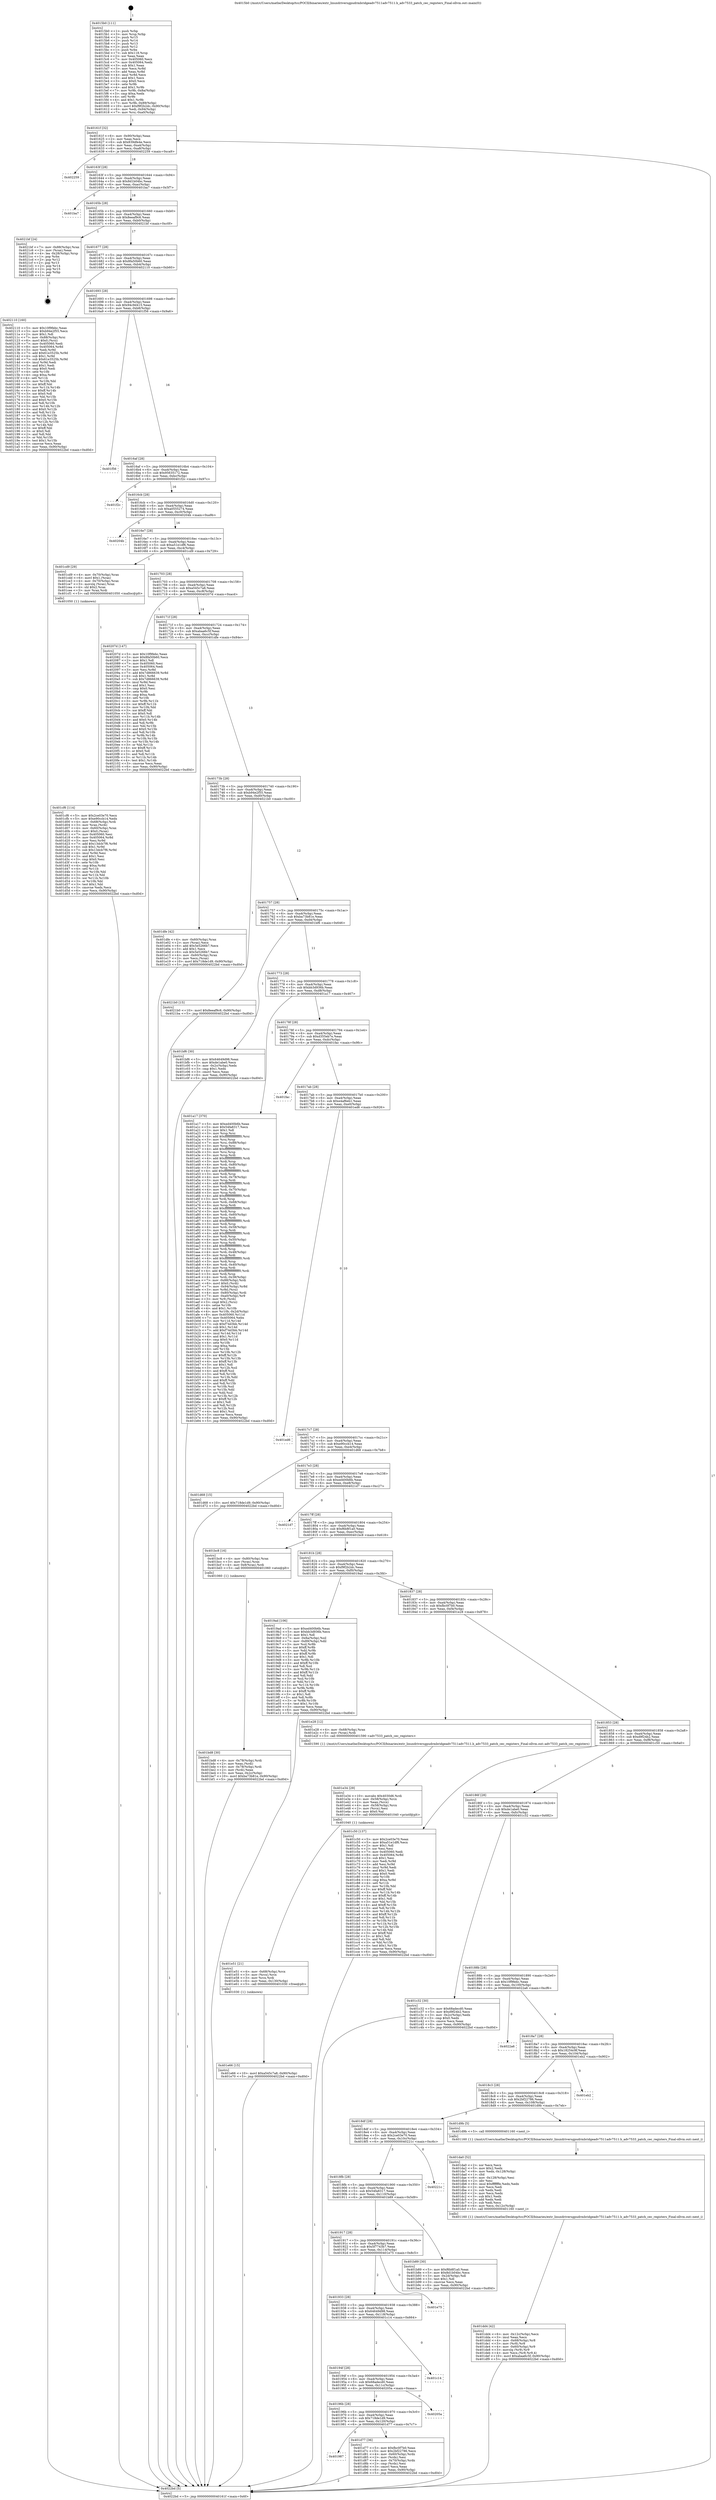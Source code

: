 digraph "0x4015b0" {
  label = "0x4015b0 (/mnt/c/Users/mathe/Desktop/tcc/POCII/binaries/extr_linuxdriversgpudrmbridgeadv7511adv7511.h_adv7533_patch_cec_registers_Final-ollvm.out::main(0))"
  labelloc = "t"
  node[shape=record]

  Entry [label="",width=0.3,height=0.3,shape=circle,fillcolor=black,style=filled]
  "0x40161f" [label="{
     0x40161f [32]\l
     | [instrs]\l
     &nbsp;&nbsp;0x40161f \<+6\>: mov -0x90(%rbp),%eax\l
     &nbsp;&nbsp;0x401625 \<+2\>: mov %eax,%ecx\l
     &nbsp;&nbsp;0x401627 \<+6\>: sub $0x839dfe4e,%ecx\l
     &nbsp;&nbsp;0x40162d \<+6\>: mov %eax,-0xa4(%rbp)\l
     &nbsp;&nbsp;0x401633 \<+6\>: mov %ecx,-0xa8(%rbp)\l
     &nbsp;&nbsp;0x401639 \<+6\>: je 0000000000402259 \<main+0xca9\>\l
  }"]
  "0x402259" [label="{
     0x402259\l
  }", style=dashed]
  "0x40163f" [label="{
     0x40163f [28]\l
     | [instrs]\l
     &nbsp;&nbsp;0x40163f \<+5\>: jmp 0000000000401644 \<main+0x94\>\l
     &nbsp;&nbsp;0x401644 \<+6\>: mov -0xa4(%rbp),%eax\l
     &nbsp;&nbsp;0x40164a \<+5\>: sub $0x8d1b04bc,%eax\l
     &nbsp;&nbsp;0x40164f \<+6\>: mov %eax,-0xac(%rbp)\l
     &nbsp;&nbsp;0x401655 \<+6\>: je 0000000000401ba7 \<main+0x5f7\>\l
  }"]
  Exit [label="",width=0.3,height=0.3,shape=circle,fillcolor=black,style=filled,peripheries=2]
  "0x401ba7" [label="{
     0x401ba7\l
  }", style=dashed]
  "0x40165b" [label="{
     0x40165b [28]\l
     | [instrs]\l
     &nbsp;&nbsp;0x40165b \<+5\>: jmp 0000000000401660 \<main+0xb0\>\l
     &nbsp;&nbsp;0x401660 \<+6\>: mov -0xa4(%rbp),%eax\l
     &nbsp;&nbsp;0x401666 \<+5\>: sub $0x8eeaf9c6,%eax\l
     &nbsp;&nbsp;0x40166b \<+6\>: mov %eax,-0xb0(%rbp)\l
     &nbsp;&nbsp;0x401671 \<+6\>: je 00000000004021bf \<main+0xc0f\>\l
  }"]
  "0x401e66" [label="{
     0x401e66 [15]\l
     | [instrs]\l
     &nbsp;&nbsp;0x401e66 \<+10\>: movl $0xa545c7a8,-0x90(%rbp)\l
     &nbsp;&nbsp;0x401e70 \<+5\>: jmp 00000000004022bd \<main+0xd0d\>\l
  }"]
  "0x4021bf" [label="{
     0x4021bf [24]\l
     | [instrs]\l
     &nbsp;&nbsp;0x4021bf \<+7\>: mov -0x88(%rbp),%rax\l
     &nbsp;&nbsp;0x4021c6 \<+2\>: mov (%rax),%eax\l
     &nbsp;&nbsp;0x4021c8 \<+4\>: lea -0x28(%rbp),%rsp\l
     &nbsp;&nbsp;0x4021cc \<+1\>: pop %rbx\l
     &nbsp;&nbsp;0x4021cd \<+2\>: pop %r12\l
     &nbsp;&nbsp;0x4021cf \<+2\>: pop %r13\l
     &nbsp;&nbsp;0x4021d1 \<+2\>: pop %r14\l
     &nbsp;&nbsp;0x4021d3 \<+2\>: pop %r15\l
     &nbsp;&nbsp;0x4021d5 \<+1\>: pop %rbp\l
     &nbsp;&nbsp;0x4021d6 \<+1\>: ret\l
  }"]
  "0x401677" [label="{
     0x401677 [28]\l
     | [instrs]\l
     &nbsp;&nbsp;0x401677 \<+5\>: jmp 000000000040167c \<main+0xcc\>\l
     &nbsp;&nbsp;0x40167c \<+6\>: mov -0xa4(%rbp),%eax\l
     &nbsp;&nbsp;0x401682 \<+5\>: sub $0x8fa50b60,%eax\l
     &nbsp;&nbsp;0x401687 \<+6\>: mov %eax,-0xb4(%rbp)\l
     &nbsp;&nbsp;0x40168d \<+6\>: je 0000000000402110 \<main+0xb60\>\l
  }"]
  "0x401e51" [label="{
     0x401e51 [21]\l
     | [instrs]\l
     &nbsp;&nbsp;0x401e51 \<+4\>: mov -0x68(%rbp),%rcx\l
     &nbsp;&nbsp;0x401e55 \<+3\>: mov (%rcx),%rcx\l
     &nbsp;&nbsp;0x401e58 \<+3\>: mov %rcx,%rdi\l
     &nbsp;&nbsp;0x401e5b \<+6\>: mov %eax,-0x130(%rbp)\l
     &nbsp;&nbsp;0x401e61 \<+5\>: call 0000000000401030 \<free@plt\>\l
     | [calls]\l
     &nbsp;&nbsp;0x401030 \{1\} (unknown)\l
  }"]
  "0x402110" [label="{
     0x402110 [160]\l
     | [instrs]\l
     &nbsp;&nbsp;0x402110 \<+5\>: mov $0x10f9febc,%eax\l
     &nbsp;&nbsp;0x402115 \<+5\>: mov $0xb94e2f55,%ecx\l
     &nbsp;&nbsp;0x40211a \<+2\>: mov $0x1,%dl\l
     &nbsp;&nbsp;0x40211c \<+7\>: mov -0x88(%rbp),%rsi\l
     &nbsp;&nbsp;0x402123 \<+6\>: movl $0x0,(%rsi)\l
     &nbsp;&nbsp;0x402129 \<+7\>: mov 0x405060,%edi\l
     &nbsp;&nbsp;0x402130 \<+8\>: mov 0x405064,%r8d\l
     &nbsp;&nbsp;0x402138 \<+3\>: mov %edi,%r9d\l
     &nbsp;&nbsp;0x40213b \<+7\>: add $0x61e3525b,%r9d\l
     &nbsp;&nbsp;0x402142 \<+4\>: sub $0x1,%r9d\l
     &nbsp;&nbsp;0x402146 \<+7\>: sub $0x61e3525b,%r9d\l
     &nbsp;&nbsp;0x40214d \<+4\>: imul %r9d,%edi\l
     &nbsp;&nbsp;0x402151 \<+3\>: and $0x1,%edi\l
     &nbsp;&nbsp;0x402154 \<+3\>: cmp $0x0,%edi\l
     &nbsp;&nbsp;0x402157 \<+4\>: sete %r10b\l
     &nbsp;&nbsp;0x40215b \<+4\>: cmp $0xa,%r8d\l
     &nbsp;&nbsp;0x40215f \<+4\>: setl %r11b\l
     &nbsp;&nbsp;0x402163 \<+3\>: mov %r10b,%bl\l
     &nbsp;&nbsp;0x402166 \<+3\>: xor $0xff,%bl\l
     &nbsp;&nbsp;0x402169 \<+3\>: mov %r11b,%r14b\l
     &nbsp;&nbsp;0x40216c \<+4\>: xor $0xff,%r14b\l
     &nbsp;&nbsp;0x402170 \<+3\>: xor $0x0,%dl\l
     &nbsp;&nbsp;0x402173 \<+3\>: mov %bl,%r15b\l
     &nbsp;&nbsp;0x402176 \<+4\>: and $0x0,%r15b\l
     &nbsp;&nbsp;0x40217a \<+3\>: and %dl,%r10b\l
     &nbsp;&nbsp;0x40217d \<+3\>: mov %r14b,%r12b\l
     &nbsp;&nbsp;0x402180 \<+4\>: and $0x0,%r12b\l
     &nbsp;&nbsp;0x402184 \<+3\>: and %dl,%r11b\l
     &nbsp;&nbsp;0x402187 \<+3\>: or %r10b,%r15b\l
     &nbsp;&nbsp;0x40218a \<+3\>: or %r11b,%r12b\l
     &nbsp;&nbsp;0x40218d \<+3\>: xor %r12b,%r15b\l
     &nbsp;&nbsp;0x402190 \<+3\>: or %r14b,%bl\l
     &nbsp;&nbsp;0x402193 \<+3\>: xor $0xff,%bl\l
     &nbsp;&nbsp;0x402196 \<+3\>: or $0x0,%dl\l
     &nbsp;&nbsp;0x402199 \<+2\>: and %dl,%bl\l
     &nbsp;&nbsp;0x40219b \<+3\>: or %bl,%r15b\l
     &nbsp;&nbsp;0x40219e \<+4\>: test $0x1,%r15b\l
     &nbsp;&nbsp;0x4021a2 \<+3\>: cmovne %ecx,%eax\l
     &nbsp;&nbsp;0x4021a5 \<+6\>: mov %eax,-0x90(%rbp)\l
     &nbsp;&nbsp;0x4021ab \<+5\>: jmp 00000000004022bd \<main+0xd0d\>\l
  }"]
  "0x401693" [label="{
     0x401693 [28]\l
     | [instrs]\l
     &nbsp;&nbsp;0x401693 \<+5\>: jmp 0000000000401698 \<main+0xe8\>\l
     &nbsp;&nbsp;0x401698 \<+6\>: mov -0xa4(%rbp),%eax\l
     &nbsp;&nbsp;0x40169e \<+5\>: sub $0x94c9d415,%eax\l
     &nbsp;&nbsp;0x4016a3 \<+6\>: mov %eax,-0xb8(%rbp)\l
     &nbsp;&nbsp;0x4016a9 \<+6\>: je 0000000000401f56 \<main+0x9a6\>\l
  }"]
  "0x401e34" [label="{
     0x401e34 [29]\l
     | [instrs]\l
     &nbsp;&nbsp;0x401e34 \<+10\>: movabs $0x4030d6,%rdi\l
     &nbsp;&nbsp;0x401e3e \<+4\>: mov -0x58(%rbp),%rcx\l
     &nbsp;&nbsp;0x401e42 \<+2\>: mov %eax,(%rcx)\l
     &nbsp;&nbsp;0x401e44 \<+4\>: mov -0x58(%rbp),%rcx\l
     &nbsp;&nbsp;0x401e48 \<+2\>: mov (%rcx),%esi\l
     &nbsp;&nbsp;0x401e4a \<+2\>: mov $0x0,%al\l
     &nbsp;&nbsp;0x401e4c \<+5\>: call 0000000000401040 \<printf@plt\>\l
     | [calls]\l
     &nbsp;&nbsp;0x401040 \{1\} (unknown)\l
  }"]
  "0x401f56" [label="{
     0x401f56\l
  }", style=dashed]
  "0x4016af" [label="{
     0x4016af [28]\l
     | [instrs]\l
     &nbsp;&nbsp;0x4016af \<+5\>: jmp 00000000004016b4 \<main+0x104\>\l
     &nbsp;&nbsp;0x4016b4 \<+6\>: mov -0xa4(%rbp),%eax\l
     &nbsp;&nbsp;0x4016ba \<+5\>: sub $0x95635172,%eax\l
     &nbsp;&nbsp;0x4016bf \<+6\>: mov %eax,-0xbc(%rbp)\l
     &nbsp;&nbsp;0x4016c5 \<+6\>: je 0000000000401f2c \<main+0x97c\>\l
  }"]
  "0x401dd4" [label="{
     0x401dd4 [42]\l
     | [instrs]\l
     &nbsp;&nbsp;0x401dd4 \<+6\>: mov -0x12c(%rbp),%ecx\l
     &nbsp;&nbsp;0x401dda \<+3\>: imul %eax,%ecx\l
     &nbsp;&nbsp;0x401ddd \<+4\>: mov -0x68(%rbp),%r8\l
     &nbsp;&nbsp;0x401de1 \<+3\>: mov (%r8),%r8\l
     &nbsp;&nbsp;0x401de4 \<+4\>: mov -0x60(%rbp),%r9\l
     &nbsp;&nbsp;0x401de8 \<+3\>: movslq (%r9),%r9\l
     &nbsp;&nbsp;0x401deb \<+4\>: mov %ecx,(%r8,%r9,4)\l
     &nbsp;&nbsp;0x401def \<+10\>: movl $0xabaa6c5f,-0x90(%rbp)\l
     &nbsp;&nbsp;0x401df9 \<+5\>: jmp 00000000004022bd \<main+0xd0d\>\l
  }"]
  "0x401f2c" [label="{
     0x401f2c\l
  }", style=dashed]
  "0x4016cb" [label="{
     0x4016cb [28]\l
     | [instrs]\l
     &nbsp;&nbsp;0x4016cb \<+5\>: jmp 00000000004016d0 \<main+0x120\>\l
     &nbsp;&nbsp;0x4016d0 \<+6\>: mov -0xa4(%rbp),%eax\l
     &nbsp;&nbsp;0x4016d6 \<+5\>: sub $0xa0555274,%eax\l
     &nbsp;&nbsp;0x4016db \<+6\>: mov %eax,-0xc0(%rbp)\l
     &nbsp;&nbsp;0x4016e1 \<+6\>: je 000000000040204b \<main+0xa9b\>\l
  }"]
  "0x401da0" [label="{
     0x401da0 [52]\l
     | [instrs]\l
     &nbsp;&nbsp;0x401da0 \<+2\>: xor %ecx,%ecx\l
     &nbsp;&nbsp;0x401da2 \<+5\>: mov $0x2,%edx\l
     &nbsp;&nbsp;0x401da7 \<+6\>: mov %edx,-0x128(%rbp)\l
     &nbsp;&nbsp;0x401dad \<+1\>: cltd\l
     &nbsp;&nbsp;0x401dae \<+6\>: mov -0x128(%rbp),%esi\l
     &nbsp;&nbsp;0x401db4 \<+2\>: idiv %esi\l
     &nbsp;&nbsp;0x401db6 \<+6\>: imul $0xfffffffe,%edx,%edx\l
     &nbsp;&nbsp;0x401dbc \<+2\>: mov %ecx,%edi\l
     &nbsp;&nbsp;0x401dbe \<+2\>: sub %edx,%edi\l
     &nbsp;&nbsp;0x401dc0 \<+2\>: mov %ecx,%edx\l
     &nbsp;&nbsp;0x401dc2 \<+3\>: sub $0x1,%edx\l
     &nbsp;&nbsp;0x401dc5 \<+2\>: add %edx,%edi\l
     &nbsp;&nbsp;0x401dc7 \<+2\>: sub %edi,%ecx\l
     &nbsp;&nbsp;0x401dc9 \<+6\>: mov %ecx,-0x12c(%rbp)\l
     &nbsp;&nbsp;0x401dcf \<+5\>: call 0000000000401160 \<next_i\>\l
     | [calls]\l
     &nbsp;&nbsp;0x401160 \{1\} (/mnt/c/Users/mathe/Desktop/tcc/POCII/binaries/extr_linuxdriversgpudrmbridgeadv7511adv7511.h_adv7533_patch_cec_registers_Final-ollvm.out::next_i)\l
  }"]
  "0x40204b" [label="{
     0x40204b\l
  }", style=dashed]
  "0x4016e7" [label="{
     0x4016e7 [28]\l
     | [instrs]\l
     &nbsp;&nbsp;0x4016e7 \<+5\>: jmp 00000000004016ec \<main+0x13c\>\l
     &nbsp;&nbsp;0x4016ec \<+6\>: mov -0xa4(%rbp),%eax\l
     &nbsp;&nbsp;0x4016f2 \<+5\>: sub $0xa51e1df6,%eax\l
     &nbsp;&nbsp;0x4016f7 \<+6\>: mov %eax,-0xc4(%rbp)\l
     &nbsp;&nbsp;0x4016fd \<+6\>: je 0000000000401cd9 \<main+0x729\>\l
  }"]
  "0x401987" [label="{
     0x401987\l
  }", style=dashed]
  "0x401cd9" [label="{
     0x401cd9 [29]\l
     | [instrs]\l
     &nbsp;&nbsp;0x401cd9 \<+4\>: mov -0x70(%rbp),%rax\l
     &nbsp;&nbsp;0x401cdd \<+6\>: movl $0x1,(%rax)\l
     &nbsp;&nbsp;0x401ce3 \<+4\>: mov -0x70(%rbp),%rax\l
     &nbsp;&nbsp;0x401ce7 \<+3\>: movslq (%rax),%rax\l
     &nbsp;&nbsp;0x401cea \<+4\>: shl $0x2,%rax\l
     &nbsp;&nbsp;0x401cee \<+3\>: mov %rax,%rdi\l
     &nbsp;&nbsp;0x401cf1 \<+5\>: call 0000000000401050 \<malloc@plt\>\l
     | [calls]\l
     &nbsp;&nbsp;0x401050 \{1\} (unknown)\l
  }"]
  "0x401703" [label="{
     0x401703 [28]\l
     | [instrs]\l
     &nbsp;&nbsp;0x401703 \<+5\>: jmp 0000000000401708 \<main+0x158\>\l
     &nbsp;&nbsp;0x401708 \<+6\>: mov -0xa4(%rbp),%eax\l
     &nbsp;&nbsp;0x40170e \<+5\>: sub $0xa545c7a8,%eax\l
     &nbsp;&nbsp;0x401713 \<+6\>: mov %eax,-0xc8(%rbp)\l
     &nbsp;&nbsp;0x401719 \<+6\>: je 000000000040207d \<main+0xacd\>\l
  }"]
  "0x401d77" [label="{
     0x401d77 [36]\l
     | [instrs]\l
     &nbsp;&nbsp;0x401d77 \<+5\>: mov $0xfbc0f7b0,%eax\l
     &nbsp;&nbsp;0x401d7c \<+5\>: mov $0x2bf22786,%ecx\l
     &nbsp;&nbsp;0x401d81 \<+4\>: mov -0x60(%rbp),%rdx\l
     &nbsp;&nbsp;0x401d85 \<+2\>: mov (%rdx),%esi\l
     &nbsp;&nbsp;0x401d87 \<+4\>: mov -0x70(%rbp),%rdx\l
     &nbsp;&nbsp;0x401d8b \<+2\>: cmp (%rdx),%esi\l
     &nbsp;&nbsp;0x401d8d \<+3\>: cmovl %ecx,%eax\l
     &nbsp;&nbsp;0x401d90 \<+6\>: mov %eax,-0x90(%rbp)\l
     &nbsp;&nbsp;0x401d96 \<+5\>: jmp 00000000004022bd \<main+0xd0d\>\l
  }"]
  "0x40207d" [label="{
     0x40207d [147]\l
     | [instrs]\l
     &nbsp;&nbsp;0x40207d \<+5\>: mov $0x10f9febc,%eax\l
     &nbsp;&nbsp;0x402082 \<+5\>: mov $0x8fa50b60,%ecx\l
     &nbsp;&nbsp;0x402087 \<+2\>: mov $0x1,%dl\l
     &nbsp;&nbsp;0x402089 \<+7\>: mov 0x405060,%esi\l
     &nbsp;&nbsp;0x402090 \<+7\>: mov 0x405064,%edi\l
     &nbsp;&nbsp;0x402097 \<+3\>: mov %esi,%r8d\l
     &nbsp;&nbsp;0x40209a \<+7\>: add $0x7d866639,%r8d\l
     &nbsp;&nbsp;0x4020a1 \<+4\>: sub $0x1,%r8d\l
     &nbsp;&nbsp;0x4020a5 \<+7\>: sub $0x7d866639,%r8d\l
     &nbsp;&nbsp;0x4020ac \<+4\>: imul %r8d,%esi\l
     &nbsp;&nbsp;0x4020b0 \<+3\>: and $0x1,%esi\l
     &nbsp;&nbsp;0x4020b3 \<+3\>: cmp $0x0,%esi\l
     &nbsp;&nbsp;0x4020b6 \<+4\>: sete %r9b\l
     &nbsp;&nbsp;0x4020ba \<+3\>: cmp $0xa,%edi\l
     &nbsp;&nbsp;0x4020bd \<+4\>: setl %r10b\l
     &nbsp;&nbsp;0x4020c1 \<+3\>: mov %r9b,%r11b\l
     &nbsp;&nbsp;0x4020c4 \<+4\>: xor $0xff,%r11b\l
     &nbsp;&nbsp;0x4020c8 \<+3\>: mov %r10b,%bl\l
     &nbsp;&nbsp;0x4020cb \<+3\>: xor $0xff,%bl\l
     &nbsp;&nbsp;0x4020ce \<+3\>: xor $0x0,%dl\l
     &nbsp;&nbsp;0x4020d1 \<+3\>: mov %r11b,%r14b\l
     &nbsp;&nbsp;0x4020d4 \<+4\>: and $0x0,%r14b\l
     &nbsp;&nbsp;0x4020d8 \<+3\>: and %dl,%r9b\l
     &nbsp;&nbsp;0x4020db \<+3\>: mov %bl,%r15b\l
     &nbsp;&nbsp;0x4020de \<+4\>: and $0x0,%r15b\l
     &nbsp;&nbsp;0x4020e2 \<+3\>: and %dl,%r10b\l
     &nbsp;&nbsp;0x4020e5 \<+3\>: or %r9b,%r14b\l
     &nbsp;&nbsp;0x4020e8 \<+3\>: or %r10b,%r15b\l
     &nbsp;&nbsp;0x4020eb \<+3\>: xor %r15b,%r14b\l
     &nbsp;&nbsp;0x4020ee \<+3\>: or %bl,%r11b\l
     &nbsp;&nbsp;0x4020f1 \<+4\>: xor $0xff,%r11b\l
     &nbsp;&nbsp;0x4020f5 \<+3\>: or $0x0,%dl\l
     &nbsp;&nbsp;0x4020f8 \<+3\>: and %dl,%r11b\l
     &nbsp;&nbsp;0x4020fb \<+3\>: or %r11b,%r14b\l
     &nbsp;&nbsp;0x4020fe \<+4\>: test $0x1,%r14b\l
     &nbsp;&nbsp;0x402102 \<+3\>: cmovne %ecx,%eax\l
     &nbsp;&nbsp;0x402105 \<+6\>: mov %eax,-0x90(%rbp)\l
     &nbsp;&nbsp;0x40210b \<+5\>: jmp 00000000004022bd \<main+0xd0d\>\l
  }"]
  "0x40171f" [label="{
     0x40171f [28]\l
     | [instrs]\l
     &nbsp;&nbsp;0x40171f \<+5\>: jmp 0000000000401724 \<main+0x174\>\l
     &nbsp;&nbsp;0x401724 \<+6\>: mov -0xa4(%rbp),%eax\l
     &nbsp;&nbsp;0x40172a \<+5\>: sub $0xabaa6c5f,%eax\l
     &nbsp;&nbsp;0x40172f \<+6\>: mov %eax,-0xcc(%rbp)\l
     &nbsp;&nbsp;0x401735 \<+6\>: je 0000000000401dfe \<main+0x84e\>\l
  }"]
  "0x40196b" [label="{
     0x40196b [28]\l
     | [instrs]\l
     &nbsp;&nbsp;0x40196b \<+5\>: jmp 0000000000401970 \<main+0x3c0\>\l
     &nbsp;&nbsp;0x401970 \<+6\>: mov -0xa4(%rbp),%eax\l
     &nbsp;&nbsp;0x401976 \<+5\>: sub $0x718de1d9,%eax\l
     &nbsp;&nbsp;0x40197b \<+6\>: mov %eax,-0x120(%rbp)\l
     &nbsp;&nbsp;0x401981 \<+6\>: je 0000000000401d77 \<main+0x7c7\>\l
  }"]
  "0x401dfe" [label="{
     0x401dfe [42]\l
     | [instrs]\l
     &nbsp;&nbsp;0x401dfe \<+4\>: mov -0x60(%rbp),%rax\l
     &nbsp;&nbsp;0x401e02 \<+2\>: mov (%rax),%ecx\l
     &nbsp;&nbsp;0x401e04 \<+6\>: add $0x5e5266b7,%ecx\l
     &nbsp;&nbsp;0x401e0a \<+3\>: add $0x1,%ecx\l
     &nbsp;&nbsp;0x401e0d \<+6\>: sub $0x5e5266b7,%ecx\l
     &nbsp;&nbsp;0x401e13 \<+4\>: mov -0x60(%rbp),%rax\l
     &nbsp;&nbsp;0x401e17 \<+2\>: mov %ecx,(%rax)\l
     &nbsp;&nbsp;0x401e19 \<+10\>: movl $0x718de1d9,-0x90(%rbp)\l
     &nbsp;&nbsp;0x401e23 \<+5\>: jmp 00000000004022bd \<main+0xd0d\>\l
  }"]
  "0x40173b" [label="{
     0x40173b [28]\l
     | [instrs]\l
     &nbsp;&nbsp;0x40173b \<+5\>: jmp 0000000000401740 \<main+0x190\>\l
     &nbsp;&nbsp;0x401740 \<+6\>: mov -0xa4(%rbp),%eax\l
     &nbsp;&nbsp;0x401746 \<+5\>: sub $0xb94e2f55,%eax\l
     &nbsp;&nbsp;0x40174b \<+6\>: mov %eax,-0xd0(%rbp)\l
     &nbsp;&nbsp;0x401751 \<+6\>: je 00000000004021b0 \<main+0xc00\>\l
  }"]
  "0x40205a" [label="{
     0x40205a\l
  }", style=dashed]
  "0x4021b0" [label="{
     0x4021b0 [15]\l
     | [instrs]\l
     &nbsp;&nbsp;0x4021b0 \<+10\>: movl $0x8eeaf9c6,-0x90(%rbp)\l
     &nbsp;&nbsp;0x4021ba \<+5\>: jmp 00000000004022bd \<main+0xd0d\>\l
  }"]
  "0x401757" [label="{
     0x401757 [28]\l
     | [instrs]\l
     &nbsp;&nbsp;0x401757 \<+5\>: jmp 000000000040175c \<main+0x1ac\>\l
     &nbsp;&nbsp;0x40175c \<+6\>: mov -0xa4(%rbp),%eax\l
     &nbsp;&nbsp;0x401762 \<+5\>: sub $0xba73b81e,%eax\l
     &nbsp;&nbsp;0x401767 \<+6\>: mov %eax,-0xd4(%rbp)\l
     &nbsp;&nbsp;0x40176d \<+6\>: je 0000000000401bf6 \<main+0x646\>\l
  }"]
  "0x40194f" [label="{
     0x40194f [28]\l
     | [instrs]\l
     &nbsp;&nbsp;0x40194f \<+5\>: jmp 0000000000401954 \<main+0x3a4\>\l
     &nbsp;&nbsp;0x401954 \<+6\>: mov -0xa4(%rbp),%eax\l
     &nbsp;&nbsp;0x40195a \<+5\>: sub $0x68adecd0,%eax\l
     &nbsp;&nbsp;0x40195f \<+6\>: mov %eax,-0x11c(%rbp)\l
     &nbsp;&nbsp;0x401965 \<+6\>: je 000000000040205a \<main+0xaaa\>\l
  }"]
  "0x401bf6" [label="{
     0x401bf6 [30]\l
     | [instrs]\l
     &nbsp;&nbsp;0x401bf6 \<+5\>: mov $0x64649d98,%eax\l
     &nbsp;&nbsp;0x401bfb \<+5\>: mov $0xde1abe0,%ecx\l
     &nbsp;&nbsp;0x401c00 \<+3\>: mov -0x2c(%rbp),%edx\l
     &nbsp;&nbsp;0x401c03 \<+3\>: cmp $0x1,%edx\l
     &nbsp;&nbsp;0x401c06 \<+3\>: cmovl %ecx,%eax\l
     &nbsp;&nbsp;0x401c09 \<+6\>: mov %eax,-0x90(%rbp)\l
     &nbsp;&nbsp;0x401c0f \<+5\>: jmp 00000000004022bd \<main+0xd0d\>\l
  }"]
  "0x401773" [label="{
     0x401773 [28]\l
     | [instrs]\l
     &nbsp;&nbsp;0x401773 \<+5\>: jmp 0000000000401778 \<main+0x1c8\>\l
     &nbsp;&nbsp;0x401778 \<+6\>: mov -0xa4(%rbp),%eax\l
     &nbsp;&nbsp;0x40177e \<+5\>: sub $0xbb3d936b,%eax\l
     &nbsp;&nbsp;0x401783 \<+6\>: mov %eax,-0xd8(%rbp)\l
     &nbsp;&nbsp;0x401789 \<+6\>: je 0000000000401a17 \<main+0x467\>\l
  }"]
  "0x401c14" [label="{
     0x401c14\l
  }", style=dashed]
  "0x401a17" [label="{
     0x401a17 [370]\l
     | [instrs]\l
     &nbsp;&nbsp;0x401a17 \<+5\>: mov $0xed400b6b,%eax\l
     &nbsp;&nbsp;0x401a1c \<+5\>: mov $0x54fa8317,%ecx\l
     &nbsp;&nbsp;0x401a21 \<+2\>: mov $0x1,%dl\l
     &nbsp;&nbsp;0x401a23 \<+3\>: mov %rsp,%rsi\l
     &nbsp;&nbsp;0x401a26 \<+4\>: add $0xfffffffffffffff0,%rsi\l
     &nbsp;&nbsp;0x401a2a \<+3\>: mov %rsi,%rsp\l
     &nbsp;&nbsp;0x401a2d \<+7\>: mov %rsi,-0x88(%rbp)\l
     &nbsp;&nbsp;0x401a34 \<+3\>: mov %rsp,%rsi\l
     &nbsp;&nbsp;0x401a37 \<+4\>: add $0xfffffffffffffff0,%rsi\l
     &nbsp;&nbsp;0x401a3b \<+3\>: mov %rsi,%rsp\l
     &nbsp;&nbsp;0x401a3e \<+3\>: mov %rsp,%rdi\l
     &nbsp;&nbsp;0x401a41 \<+4\>: add $0xfffffffffffffff0,%rdi\l
     &nbsp;&nbsp;0x401a45 \<+3\>: mov %rdi,%rsp\l
     &nbsp;&nbsp;0x401a48 \<+4\>: mov %rdi,-0x80(%rbp)\l
     &nbsp;&nbsp;0x401a4c \<+3\>: mov %rsp,%rdi\l
     &nbsp;&nbsp;0x401a4f \<+4\>: add $0xfffffffffffffff0,%rdi\l
     &nbsp;&nbsp;0x401a53 \<+3\>: mov %rdi,%rsp\l
     &nbsp;&nbsp;0x401a56 \<+4\>: mov %rdi,-0x78(%rbp)\l
     &nbsp;&nbsp;0x401a5a \<+3\>: mov %rsp,%rdi\l
     &nbsp;&nbsp;0x401a5d \<+4\>: add $0xfffffffffffffff0,%rdi\l
     &nbsp;&nbsp;0x401a61 \<+3\>: mov %rdi,%rsp\l
     &nbsp;&nbsp;0x401a64 \<+4\>: mov %rdi,-0x70(%rbp)\l
     &nbsp;&nbsp;0x401a68 \<+3\>: mov %rsp,%rdi\l
     &nbsp;&nbsp;0x401a6b \<+4\>: add $0xfffffffffffffff0,%rdi\l
     &nbsp;&nbsp;0x401a6f \<+3\>: mov %rdi,%rsp\l
     &nbsp;&nbsp;0x401a72 \<+4\>: mov %rdi,-0x68(%rbp)\l
     &nbsp;&nbsp;0x401a76 \<+3\>: mov %rsp,%rdi\l
     &nbsp;&nbsp;0x401a79 \<+4\>: add $0xfffffffffffffff0,%rdi\l
     &nbsp;&nbsp;0x401a7d \<+3\>: mov %rdi,%rsp\l
     &nbsp;&nbsp;0x401a80 \<+4\>: mov %rdi,-0x60(%rbp)\l
     &nbsp;&nbsp;0x401a84 \<+3\>: mov %rsp,%rdi\l
     &nbsp;&nbsp;0x401a87 \<+4\>: add $0xfffffffffffffff0,%rdi\l
     &nbsp;&nbsp;0x401a8b \<+3\>: mov %rdi,%rsp\l
     &nbsp;&nbsp;0x401a8e \<+4\>: mov %rdi,-0x58(%rbp)\l
     &nbsp;&nbsp;0x401a92 \<+3\>: mov %rsp,%rdi\l
     &nbsp;&nbsp;0x401a95 \<+4\>: add $0xfffffffffffffff0,%rdi\l
     &nbsp;&nbsp;0x401a99 \<+3\>: mov %rdi,%rsp\l
     &nbsp;&nbsp;0x401a9c \<+4\>: mov %rdi,-0x50(%rbp)\l
     &nbsp;&nbsp;0x401aa0 \<+3\>: mov %rsp,%rdi\l
     &nbsp;&nbsp;0x401aa3 \<+4\>: add $0xfffffffffffffff0,%rdi\l
     &nbsp;&nbsp;0x401aa7 \<+3\>: mov %rdi,%rsp\l
     &nbsp;&nbsp;0x401aaa \<+4\>: mov %rdi,-0x48(%rbp)\l
     &nbsp;&nbsp;0x401aae \<+3\>: mov %rsp,%rdi\l
     &nbsp;&nbsp;0x401ab1 \<+4\>: add $0xfffffffffffffff0,%rdi\l
     &nbsp;&nbsp;0x401ab5 \<+3\>: mov %rdi,%rsp\l
     &nbsp;&nbsp;0x401ab8 \<+4\>: mov %rdi,-0x40(%rbp)\l
     &nbsp;&nbsp;0x401abc \<+3\>: mov %rsp,%rdi\l
     &nbsp;&nbsp;0x401abf \<+4\>: add $0xfffffffffffffff0,%rdi\l
     &nbsp;&nbsp;0x401ac3 \<+3\>: mov %rdi,%rsp\l
     &nbsp;&nbsp;0x401ac6 \<+4\>: mov %rdi,-0x38(%rbp)\l
     &nbsp;&nbsp;0x401aca \<+7\>: mov -0x88(%rbp),%rdi\l
     &nbsp;&nbsp;0x401ad1 \<+6\>: movl $0x0,(%rdi)\l
     &nbsp;&nbsp;0x401ad7 \<+7\>: mov -0x94(%rbp),%r8d\l
     &nbsp;&nbsp;0x401ade \<+3\>: mov %r8d,(%rsi)\l
     &nbsp;&nbsp;0x401ae1 \<+4\>: mov -0x80(%rbp),%rdi\l
     &nbsp;&nbsp;0x401ae5 \<+7\>: mov -0xa0(%rbp),%r9\l
     &nbsp;&nbsp;0x401aec \<+3\>: mov %r9,(%rdi)\l
     &nbsp;&nbsp;0x401aef \<+3\>: cmpl $0x2,(%rsi)\l
     &nbsp;&nbsp;0x401af2 \<+4\>: setne %r10b\l
     &nbsp;&nbsp;0x401af6 \<+4\>: and $0x1,%r10b\l
     &nbsp;&nbsp;0x401afa \<+4\>: mov %r10b,-0x2d(%rbp)\l
     &nbsp;&nbsp;0x401afe \<+8\>: mov 0x405060,%r11d\l
     &nbsp;&nbsp;0x401b06 \<+7\>: mov 0x405064,%ebx\l
     &nbsp;&nbsp;0x401b0d \<+3\>: mov %r11d,%r14d\l
     &nbsp;&nbsp;0x401b10 \<+7\>: sub $0xf74d3bb,%r14d\l
     &nbsp;&nbsp;0x401b17 \<+4\>: sub $0x1,%r14d\l
     &nbsp;&nbsp;0x401b1b \<+7\>: add $0xf74d3bb,%r14d\l
     &nbsp;&nbsp;0x401b22 \<+4\>: imul %r14d,%r11d\l
     &nbsp;&nbsp;0x401b26 \<+4\>: and $0x1,%r11d\l
     &nbsp;&nbsp;0x401b2a \<+4\>: cmp $0x0,%r11d\l
     &nbsp;&nbsp;0x401b2e \<+4\>: sete %r10b\l
     &nbsp;&nbsp;0x401b32 \<+3\>: cmp $0xa,%ebx\l
     &nbsp;&nbsp;0x401b35 \<+4\>: setl %r15b\l
     &nbsp;&nbsp;0x401b39 \<+3\>: mov %r10b,%r12b\l
     &nbsp;&nbsp;0x401b3c \<+4\>: xor $0xff,%r12b\l
     &nbsp;&nbsp;0x401b40 \<+3\>: mov %r15b,%r13b\l
     &nbsp;&nbsp;0x401b43 \<+4\>: xor $0xff,%r13b\l
     &nbsp;&nbsp;0x401b47 \<+3\>: xor $0x1,%dl\l
     &nbsp;&nbsp;0x401b4a \<+3\>: mov %r12b,%sil\l
     &nbsp;&nbsp;0x401b4d \<+4\>: and $0xff,%sil\l
     &nbsp;&nbsp;0x401b51 \<+3\>: and %dl,%r10b\l
     &nbsp;&nbsp;0x401b54 \<+3\>: mov %r13b,%dil\l
     &nbsp;&nbsp;0x401b57 \<+4\>: and $0xff,%dil\l
     &nbsp;&nbsp;0x401b5b \<+3\>: and %dl,%r15b\l
     &nbsp;&nbsp;0x401b5e \<+3\>: or %r10b,%sil\l
     &nbsp;&nbsp;0x401b61 \<+3\>: or %r15b,%dil\l
     &nbsp;&nbsp;0x401b64 \<+3\>: xor %dil,%sil\l
     &nbsp;&nbsp;0x401b67 \<+3\>: or %r13b,%r12b\l
     &nbsp;&nbsp;0x401b6a \<+4\>: xor $0xff,%r12b\l
     &nbsp;&nbsp;0x401b6e \<+3\>: or $0x1,%dl\l
     &nbsp;&nbsp;0x401b71 \<+3\>: and %dl,%r12b\l
     &nbsp;&nbsp;0x401b74 \<+3\>: or %r12b,%sil\l
     &nbsp;&nbsp;0x401b77 \<+4\>: test $0x1,%sil\l
     &nbsp;&nbsp;0x401b7b \<+3\>: cmovne %ecx,%eax\l
     &nbsp;&nbsp;0x401b7e \<+6\>: mov %eax,-0x90(%rbp)\l
     &nbsp;&nbsp;0x401b84 \<+5\>: jmp 00000000004022bd \<main+0xd0d\>\l
  }"]
  "0x40178f" [label="{
     0x40178f [28]\l
     | [instrs]\l
     &nbsp;&nbsp;0x40178f \<+5\>: jmp 0000000000401794 \<main+0x1e4\>\l
     &nbsp;&nbsp;0x401794 \<+6\>: mov -0xa4(%rbp),%eax\l
     &nbsp;&nbsp;0x40179a \<+5\>: sub $0xd355eb7e,%eax\l
     &nbsp;&nbsp;0x40179f \<+6\>: mov %eax,-0xdc(%rbp)\l
     &nbsp;&nbsp;0x4017a5 \<+6\>: je 0000000000401fac \<main+0x9fc\>\l
  }"]
  "0x401933" [label="{
     0x401933 [28]\l
     | [instrs]\l
     &nbsp;&nbsp;0x401933 \<+5\>: jmp 0000000000401938 \<main+0x388\>\l
     &nbsp;&nbsp;0x401938 \<+6\>: mov -0xa4(%rbp),%eax\l
     &nbsp;&nbsp;0x40193e \<+5\>: sub $0x64649d98,%eax\l
     &nbsp;&nbsp;0x401943 \<+6\>: mov %eax,-0x118(%rbp)\l
     &nbsp;&nbsp;0x401949 \<+6\>: je 0000000000401c14 \<main+0x664\>\l
  }"]
  "0x401fac" [label="{
     0x401fac\l
  }", style=dashed]
  "0x4017ab" [label="{
     0x4017ab [28]\l
     | [instrs]\l
     &nbsp;&nbsp;0x4017ab \<+5\>: jmp 00000000004017b0 \<main+0x200\>\l
     &nbsp;&nbsp;0x4017b0 \<+6\>: mov -0xa4(%rbp),%eax\l
     &nbsp;&nbsp;0x4017b6 \<+5\>: sub $0xe4af6eb1,%eax\l
     &nbsp;&nbsp;0x4017bb \<+6\>: mov %eax,-0xe0(%rbp)\l
     &nbsp;&nbsp;0x4017c1 \<+6\>: je 0000000000401ed6 \<main+0x926\>\l
  }"]
  "0x401e75" [label="{
     0x401e75\l
  }", style=dashed]
  "0x401ed6" [label="{
     0x401ed6\l
  }", style=dashed]
  "0x4017c7" [label="{
     0x4017c7 [28]\l
     | [instrs]\l
     &nbsp;&nbsp;0x4017c7 \<+5\>: jmp 00000000004017cc \<main+0x21c\>\l
     &nbsp;&nbsp;0x4017cc \<+6\>: mov -0xa4(%rbp),%eax\l
     &nbsp;&nbsp;0x4017d2 \<+5\>: sub $0xe90ccb14,%eax\l
     &nbsp;&nbsp;0x4017d7 \<+6\>: mov %eax,-0xe4(%rbp)\l
     &nbsp;&nbsp;0x4017dd \<+6\>: je 0000000000401d68 \<main+0x7b8\>\l
  }"]
  "0x401cf6" [label="{
     0x401cf6 [114]\l
     | [instrs]\l
     &nbsp;&nbsp;0x401cf6 \<+5\>: mov $0x2ce03e70,%ecx\l
     &nbsp;&nbsp;0x401cfb \<+5\>: mov $0xe90ccb14,%edx\l
     &nbsp;&nbsp;0x401d00 \<+4\>: mov -0x68(%rbp),%rdi\l
     &nbsp;&nbsp;0x401d04 \<+3\>: mov %rax,(%rdi)\l
     &nbsp;&nbsp;0x401d07 \<+4\>: mov -0x60(%rbp),%rax\l
     &nbsp;&nbsp;0x401d0b \<+6\>: movl $0x0,(%rax)\l
     &nbsp;&nbsp;0x401d11 \<+7\>: mov 0x405060,%esi\l
     &nbsp;&nbsp;0x401d18 \<+8\>: mov 0x405064,%r8d\l
     &nbsp;&nbsp;0x401d20 \<+3\>: mov %esi,%r9d\l
     &nbsp;&nbsp;0x401d23 \<+7\>: add $0x13dcb7f6,%r9d\l
     &nbsp;&nbsp;0x401d2a \<+4\>: sub $0x1,%r9d\l
     &nbsp;&nbsp;0x401d2e \<+7\>: sub $0x13dcb7f6,%r9d\l
     &nbsp;&nbsp;0x401d35 \<+4\>: imul %r9d,%esi\l
     &nbsp;&nbsp;0x401d39 \<+3\>: and $0x1,%esi\l
     &nbsp;&nbsp;0x401d3c \<+3\>: cmp $0x0,%esi\l
     &nbsp;&nbsp;0x401d3f \<+4\>: sete %r10b\l
     &nbsp;&nbsp;0x401d43 \<+4\>: cmp $0xa,%r8d\l
     &nbsp;&nbsp;0x401d47 \<+4\>: setl %r11b\l
     &nbsp;&nbsp;0x401d4b \<+3\>: mov %r10b,%bl\l
     &nbsp;&nbsp;0x401d4e \<+3\>: and %r11b,%bl\l
     &nbsp;&nbsp;0x401d51 \<+3\>: xor %r11b,%r10b\l
     &nbsp;&nbsp;0x401d54 \<+3\>: or %r10b,%bl\l
     &nbsp;&nbsp;0x401d57 \<+3\>: test $0x1,%bl\l
     &nbsp;&nbsp;0x401d5a \<+3\>: cmovne %edx,%ecx\l
     &nbsp;&nbsp;0x401d5d \<+6\>: mov %ecx,-0x90(%rbp)\l
     &nbsp;&nbsp;0x401d63 \<+5\>: jmp 00000000004022bd \<main+0xd0d\>\l
  }"]
  "0x401d68" [label="{
     0x401d68 [15]\l
     | [instrs]\l
     &nbsp;&nbsp;0x401d68 \<+10\>: movl $0x718de1d9,-0x90(%rbp)\l
     &nbsp;&nbsp;0x401d72 \<+5\>: jmp 00000000004022bd \<main+0xd0d\>\l
  }"]
  "0x4017e3" [label="{
     0x4017e3 [28]\l
     | [instrs]\l
     &nbsp;&nbsp;0x4017e3 \<+5\>: jmp 00000000004017e8 \<main+0x238\>\l
     &nbsp;&nbsp;0x4017e8 \<+6\>: mov -0xa4(%rbp),%eax\l
     &nbsp;&nbsp;0x4017ee \<+5\>: sub $0xed400b6b,%eax\l
     &nbsp;&nbsp;0x4017f3 \<+6\>: mov %eax,-0xe8(%rbp)\l
     &nbsp;&nbsp;0x4017f9 \<+6\>: je 00000000004021d7 \<main+0xc27\>\l
  }"]
  "0x401bd8" [label="{
     0x401bd8 [30]\l
     | [instrs]\l
     &nbsp;&nbsp;0x401bd8 \<+4\>: mov -0x78(%rbp),%rdi\l
     &nbsp;&nbsp;0x401bdc \<+2\>: mov %eax,(%rdi)\l
     &nbsp;&nbsp;0x401bde \<+4\>: mov -0x78(%rbp),%rdi\l
     &nbsp;&nbsp;0x401be2 \<+2\>: mov (%rdi),%eax\l
     &nbsp;&nbsp;0x401be4 \<+3\>: mov %eax,-0x2c(%rbp)\l
     &nbsp;&nbsp;0x401be7 \<+10\>: movl $0xba73b81e,-0x90(%rbp)\l
     &nbsp;&nbsp;0x401bf1 \<+5\>: jmp 00000000004022bd \<main+0xd0d\>\l
  }"]
  "0x4021d7" [label="{
     0x4021d7\l
  }", style=dashed]
  "0x4017ff" [label="{
     0x4017ff [28]\l
     | [instrs]\l
     &nbsp;&nbsp;0x4017ff \<+5\>: jmp 0000000000401804 \<main+0x254\>\l
     &nbsp;&nbsp;0x401804 \<+6\>: mov -0xa4(%rbp),%eax\l
     &nbsp;&nbsp;0x40180a \<+5\>: sub $0xf6b8f1a0,%eax\l
     &nbsp;&nbsp;0x40180f \<+6\>: mov %eax,-0xec(%rbp)\l
     &nbsp;&nbsp;0x401815 \<+6\>: je 0000000000401bc8 \<main+0x618\>\l
  }"]
  "0x401917" [label="{
     0x401917 [28]\l
     | [instrs]\l
     &nbsp;&nbsp;0x401917 \<+5\>: jmp 000000000040191c \<main+0x36c\>\l
     &nbsp;&nbsp;0x40191c \<+6\>: mov -0xa4(%rbp),%eax\l
     &nbsp;&nbsp;0x401922 \<+5\>: sub $0x5f7743b7,%eax\l
     &nbsp;&nbsp;0x401927 \<+6\>: mov %eax,-0x114(%rbp)\l
     &nbsp;&nbsp;0x40192d \<+6\>: je 0000000000401e75 \<main+0x8c5\>\l
  }"]
  "0x401bc8" [label="{
     0x401bc8 [16]\l
     | [instrs]\l
     &nbsp;&nbsp;0x401bc8 \<+4\>: mov -0x80(%rbp),%rax\l
     &nbsp;&nbsp;0x401bcc \<+3\>: mov (%rax),%rax\l
     &nbsp;&nbsp;0x401bcf \<+4\>: mov 0x8(%rax),%rdi\l
     &nbsp;&nbsp;0x401bd3 \<+5\>: call 0000000000401060 \<atoi@plt\>\l
     | [calls]\l
     &nbsp;&nbsp;0x401060 \{1\} (unknown)\l
  }"]
  "0x40181b" [label="{
     0x40181b [28]\l
     | [instrs]\l
     &nbsp;&nbsp;0x40181b \<+5\>: jmp 0000000000401820 \<main+0x270\>\l
     &nbsp;&nbsp;0x401820 \<+6\>: mov -0xa4(%rbp),%eax\l
     &nbsp;&nbsp;0x401826 \<+5\>: sub $0xf9f2b2dc,%eax\l
     &nbsp;&nbsp;0x40182b \<+6\>: mov %eax,-0xf0(%rbp)\l
     &nbsp;&nbsp;0x401831 \<+6\>: je 00000000004019ad \<main+0x3fd\>\l
  }"]
  "0x401b89" [label="{
     0x401b89 [30]\l
     | [instrs]\l
     &nbsp;&nbsp;0x401b89 \<+5\>: mov $0xf6b8f1a0,%eax\l
     &nbsp;&nbsp;0x401b8e \<+5\>: mov $0x8d1b04bc,%ecx\l
     &nbsp;&nbsp;0x401b93 \<+3\>: mov -0x2d(%rbp),%dl\l
     &nbsp;&nbsp;0x401b96 \<+3\>: test $0x1,%dl\l
     &nbsp;&nbsp;0x401b99 \<+3\>: cmovne %ecx,%eax\l
     &nbsp;&nbsp;0x401b9c \<+6\>: mov %eax,-0x90(%rbp)\l
     &nbsp;&nbsp;0x401ba2 \<+5\>: jmp 00000000004022bd \<main+0xd0d\>\l
  }"]
  "0x4019ad" [label="{
     0x4019ad [106]\l
     | [instrs]\l
     &nbsp;&nbsp;0x4019ad \<+5\>: mov $0xed400b6b,%eax\l
     &nbsp;&nbsp;0x4019b2 \<+5\>: mov $0xbb3d936b,%ecx\l
     &nbsp;&nbsp;0x4019b7 \<+2\>: mov $0x1,%dl\l
     &nbsp;&nbsp;0x4019b9 \<+7\>: mov -0x8a(%rbp),%sil\l
     &nbsp;&nbsp;0x4019c0 \<+7\>: mov -0x89(%rbp),%dil\l
     &nbsp;&nbsp;0x4019c7 \<+3\>: mov %sil,%r8b\l
     &nbsp;&nbsp;0x4019ca \<+4\>: xor $0xff,%r8b\l
     &nbsp;&nbsp;0x4019ce \<+3\>: mov %dil,%r9b\l
     &nbsp;&nbsp;0x4019d1 \<+4\>: xor $0xff,%r9b\l
     &nbsp;&nbsp;0x4019d5 \<+3\>: xor $0x1,%dl\l
     &nbsp;&nbsp;0x4019d8 \<+3\>: mov %r8b,%r10b\l
     &nbsp;&nbsp;0x4019db \<+4\>: and $0xff,%r10b\l
     &nbsp;&nbsp;0x4019df \<+3\>: and %dl,%sil\l
     &nbsp;&nbsp;0x4019e2 \<+3\>: mov %r9b,%r11b\l
     &nbsp;&nbsp;0x4019e5 \<+4\>: and $0xff,%r11b\l
     &nbsp;&nbsp;0x4019e9 \<+3\>: and %dl,%dil\l
     &nbsp;&nbsp;0x4019ec \<+3\>: or %sil,%r10b\l
     &nbsp;&nbsp;0x4019ef \<+3\>: or %dil,%r11b\l
     &nbsp;&nbsp;0x4019f2 \<+3\>: xor %r11b,%r10b\l
     &nbsp;&nbsp;0x4019f5 \<+3\>: or %r9b,%r8b\l
     &nbsp;&nbsp;0x4019f8 \<+4\>: xor $0xff,%r8b\l
     &nbsp;&nbsp;0x4019fc \<+3\>: or $0x1,%dl\l
     &nbsp;&nbsp;0x4019ff \<+3\>: and %dl,%r8b\l
     &nbsp;&nbsp;0x401a02 \<+3\>: or %r8b,%r10b\l
     &nbsp;&nbsp;0x401a05 \<+4\>: test $0x1,%r10b\l
     &nbsp;&nbsp;0x401a09 \<+3\>: cmovne %ecx,%eax\l
     &nbsp;&nbsp;0x401a0c \<+6\>: mov %eax,-0x90(%rbp)\l
     &nbsp;&nbsp;0x401a12 \<+5\>: jmp 00000000004022bd \<main+0xd0d\>\l
  }"]
  "0x401837" [label="{
     0x401837 [28]\l
     | [instrs]\l
     &nbsp;&nbsp;0x401837 \<+5\>: jmp 000000000040183c \<main+0x28c\>\l
     &nbsp;&nbsp;0x40183c \<+6\>: mov -0xa4(%rbp),%eax\l
     &nbsp;&nbsp;0x401842 \<+5\>: sub $0xfbc0f7b0,%eax\l
     &nbsp;&nbsp;0x401847 \<+6\>: mov %eax,-0xf4(%rbp)\l
     &nbsp;&nbsp;0x40184d \<+6\>: je 0000000000401e28 \<main+0x878\>\l
  }"]
  "0x4022bd" [label="{
     0x4022bd [5]\l
     | [instrs]\l
     &nbsp;&nbsp;0x4022bd \<+5\>: jmp 000000000040161f \<main+0x6f\>\l
  }"]
  "0x4015b0" [label="{
     0x4015b0 [111]\l
     | [instrs]\l
     &nbsp;&nbsp;0x4015b0 \<+1\>: push %rbp\l
     &nbsp;&nbsp;0x4015b1 \<+3\>: mov %rsp,%rbp\l
     &nbsp;&nbsp;0x4015b4 \<+2\>: push %r15\l
     &nbsp;&nbsp;0x4015b6 \<+2\>: push %r14\l
     &nbsp;&nbsp;0x4015b8 \<+2\>: push %r13\l
     &nbsp;&nbsp;0x4015ba \<+2\>: push %r12\l
     &nbsp;&nbsp;0x4015bc \<+1\>: push %rbx\l
     &nbsp;&nbsp;0x4015bd \<+7\>: sub $0x118,%rsp\l
     &nbsp;&nbsp;0x4015c4 \<+2\>: xor %eax,%eax\l
     &nbsp;&nbsp;0x4015c6 \<+7\>: mov 0x405060,%ecx\l
     &nbsp;&nbsp;0x4015cd \<+7\>: mov 0x405064,%edx\l
     &nbsp;&nbsp;0x4015d4 \<+3\>: sub $0x1,%eax\l
     &nbsp;&nbsp;0x4015d7 \<+3\>: mov %ecx,%r8d\l
     &nbsp;&nbsp;0x4015da \<+3\>: add %eax,%r8d\l
     &nbsp;&nbsp;0x4015dd \<+4\>: imul %r8d,%ecx\l
     &nbsp;&nbsp;0x4015e1 \<+3\>: and $0x1,%ecx\l
     &nbsp;&nbsp;0x4015e4 \<+3\>: cmp $0x0,%ecx\l
     &nbsp;&nbsp;0x4015e7 \<+4\>: sete %r9b\l
     &nbsp;&nbsp;0x4015eb \<+4\>: and $0x1,%r9b\l
     &nbsp;&nbsp;0x4015ef \<+7\>: mov %r9b,-0x8a(%rbp)\l
     &nbsp;&nbsp;0x4015f6 \<+3\>: cmp $0xa,%edx\l
     &nbsp;&nbsp;0x4015f9 \<+4\>: setl %r9b\l
     &nbsp;&nbsp;0x4015fd \<+4\>: and $0x1,%r9b\l
     &nbsp;&nbsp;0x401601 \<+7\>: mov %r9b,-0x89(%rbp)\l
     &nbsp;&nbsp;0x401608 \<+10\>: movl $0xf9f2b2dc,-0x90(%rbp)\l
     &nbsp;&nbsp;0x401612 \<+6\>: mov %edi,-0x94(%rbp)\l
     &nbsp;&nbsp;0x401618 \<+7\>: mov %rsi,-0xa0(%rbp)\l
  }"]
  "0x4018fb" [label="{
     0x4018fb [28]\l
     | [instrs]\l
     &nbsp;&nbsp;0x4018fb \<+5\>: jmp 0000000000401900 \<main+0x350\>\l
     &nbsp;&nbsp;0x401900 \<+6\>: mov -0xa4(%rbp),%eax\l
     &nbsp;&nbsp;0x401906 \<+5\>: sub $0x54fa8317,%eax\l
     &nbsp;&nbsp;0x40190b \<+6\>: mov %eax,-0x110(%rbp)\l
     &nbsp;&nbsp;0x401911 \<+6\>: je 0000000000401b89 \<main+0x5d9\>\l
  }"]
  "0x40221c" [label="{
     0x40221c\l
  }", style=dashed]
  "0x401e28" [label="{
     0x401e28 [12]\l
     | [instrs]\l
     &nbsp;&nbsp;0x401e28 \<+4\>: mov -0x68(%rbp),%rax\l
     &nbsp;&nbsp;0x401e2c \<+3\>: mov (%rax),%rdi\l
     &nbsp;&nbsp;0x401e2f \<+5\>: call 0000000000401590 \<adv7533_patch_cec_registers\>\l
     | [calls]\l
     &nbsp;&nbsp;0x401590 \{1\} (/mnt/c/Users/mathe/Desktop/tcc/POCII/binaries/extr_linuxdriversgpudrmbridgeadv7511adv7511.h_adv7533_patch_cec_registers_Final-ollvm.out::adv7533_patch_cec_registers)\l
  }"]
  "0x401853" [label="{
     0x401853 [28]\l
     | [instrs]\l
     &nbsp;&nbsp;0x401853 \<+5\>: jmp 0000000000401858 \<main+0x2a8\>\l
     &nbsp;&nbsp;0x401858 \<+6\>: mov -0xa4(%rbp),%eax\l
     &nbsp;&nbsp;0x40185e \<+5\>: sub $0xd9f24b2,%eax\l
     &nbsp;&nbsp;0x401863 \<+6\>: mov %eax,-0xf8(%rbp)\l
     &nbsp;&nbsp;0x401869 \<+6\>: je 0000000000401c50 \<main+0x6a0\>\l
  }"]
  "0x4018df" [label="{
     0x4018df [28]\l
     | [instrs]\l
     &nbsp;&nbsp;0x4018df \<+5\>: jmp 00000000004018e4 \<main+0x334\>\l
     &nbsp;&nbsp;0x4018e4 \<+6\>: mov -0xa4(%rbp),%eax\l
     &nbsp;&nbsp;0x4018ea \<+5\>: sub $0x2ce03e70,%eax\l
     &nbsp;&nbsp;0x4018ef \<+6\>: mov %eax,-0x10c(%rbp)\l
     &nbsp;&nbsp;0x4018f5 \<+6\>: je 000000000040221c \<main+0xc6c\>\l
  }"]
  "0x401c50" [label="{
     0x401c50 [137]\l
     | [instrs]\l
     &nbsp;&nbsp;0x401c50 \<+5\>: mov $0x2ce03e70,%eax\l
     &nbsp;&nbsp;0x401c55 \<+5\>: mov $0xa51e1df6,%ecx\l
     &nbsp;&nbsp;0x401c5a \<+2\>: mov $0x1,%dl\l
     &nbsp;&nbsp;0x401c5c \<+2\>: xor %esi,%esi\l
     &nbsp;&nbsp;0x401c5e \<+7\>: mov 0x405060,%edi\l
     &nbsp;&nbsp;0x401c65 \<+8\>: mov 0x405064,%r8d\l
     &nbsp;&nbsp;0x401c6d \<+3\>: sub $0x1,%esi\l
     &nbsp;&nbsp;0x401c70 \<+3\>: mov %edi,%r9d\l
     &nbsp;&nbsp;0x401c73 \<+3\>: add %esi,%r9d\l
     &nbsp;&nbsp;0x401c76 \<+4\>: imul %r9d,%edi\l
     &nbsp;&nbsp;0x401c7a \<+3\>: and $0x1,%edi\l
     &nbsp;&nbsp;0x401c7d \<+3\>: cmp $0x0,%edi\l
     &nbsp;&nbsp;0x401c80 \<+4\>: sete %r10b\l
     &nbsp;&nbsp;0x401c84 \<+4\>: cmp $0xa,%r8d\l
     &nbsp;&nbsp;0x401c88 \<+4\>: setl %r11b\l
     &nbsp;&nbsp;0x401c8c \<+3\>: mov %r10b,%bl\l
     &nbsp;&nbsp;0x401c8f \<+3\>: xor $0xff,%bl\l
     &nbsp;&nbsp;0x401c92 \<+3\>: mov %r11b,%r14b\l
     &nbsp;&nbsp;0x401c95 \<+4\>: xor $0xff,%r14b\l
     &nbsp;&nbsp;0x401c99 \<+3\>: xor $0x1,%dl\l
     &nbsp;&nbsp;0x401c9c \<+3\>: mov %bl,%r15b\l
     &nbsp;&nbsp;0x401c9f \<+4\>: and $0xff,%r15b\l
     &nbsp;&nbsp;0x401ca3 \<+3\>: and %dl,%r10b\l
     &nbsp;&nbsp;0x401ca6 \<+3\>: mov %r14b,%r12b\l
     &nbsp;&nbsp;0x401ca9 \<+4\>: and $0xff,%r12b\l
     &nbsp;&nbsp;0x401cad \<+3\>: and %dl,%r11b\l
     &nbsp;&nbsp;0x401cb0 \<+3\>: or %r10b,%r15b\l
     &nbsp;&nbsp;0x401cb3 \<+3\>: or %r11b,%r12b\l
     &nbsp;&nbsp;0x401cb6 \<+3\>: xor %r12b,%r15b\l
     &nbsp;&nbsp;0x401cb9 \<+3\>: or %r14b,%bl\l
     &nbsp;&nbsp;0x401cbc \<+3\>: xor $0xff,%bl\l
     &nbsp;&nbsp;0x401cbf \<+3\>: or $0x1,%dl\l
     &nbsp;&nbsp;0x401cc2 \<+2\>: and %dl,%bl\l
     &nbsp;&nbsp;0x401cc4 \<+3\>: or %bl,%r15b\l
     &nbsp;&nbsp;0x401cc7 \<+4\>: test $0x1,%r15b\l
     &nbsp;&nbsp;0x401ccb \<+3\>: cmovne %ecx,%eax\l
     &nbsp;&nbsp;0x401cce \<+6\>: mov %eax,-0x90(%rbp)\l
     &nbsp;&nbsp;0x401cd4 \<+5\>: jmp 00000000004022bd \<main+0xd0d\>\l
  }"]
  "0x40186f" [label="{
     0x40186f [28]\l
     | [instrs]\l
     &nbsp;&nbsp;0x40186f \<+5\>: jmp 0000000000401874 \<main+0x2c4\>\l
     &nbsp;&nbsp;0x401874 \<+6\>: mov -0xa4(%rbp),%eax\l
     &nbsp;&nbsp;0x40187a \<+5\>: sub $0xde1abe0,%eax\l
     &nbsp;&nbsp;0x40187f \<+6\>: mov %eax,-0xfc(%rbp)\l
     &nbsp;&nbsp;0x401885 \<+6\>: je 0000000000401c32 \<main+0x682\>\l
  }"]
  "0x401d9b" [label="{
     0x401d9b [5]\l
     | [instrs]\l
     &nbsp;&nbsp;0x401d9b \<+5\>: call 0000000000401160 \<next_i\>\l
     | [calls]\l
     &nbsp;&nbsp;0x401160 \{1\} (/mnt/c/Users/mathe/Desktop/tcc/POCII/binaries/extr_linuxdriversgpudrmbridgeadv7511adv7511.h_adv7533_patch_cec_registers_Final-ollvm.out::next_i)\l
  }"]
  "0x401c32" [label="{
     0x401c32 [30]\l
     | [instrs]\l
     &nbsp;&nbsp;0x401c32 \<+5\>: mov $0x68adecd0,%eax\l
     &nbsp;&nbsp;0x401c37 \<+5\>: mov $0xd9f24b2,%ecx\l
     &nbsp;&nbsp;0x401c3c \<+3\>: mov -0x2c(%rbp),%edx\l
     &nbsp;&nbsp;0x401c3f \<+3\>: cmp $0x0,%edx\l
     &nbsp;&nbsp;0x401c42 \<+3\>: cmove %ecx,%eax\l
     &nbsp;&nbsp;0x401c45 \<+6\>: mov %eax,-0x90(%rbp)\l
     &nbsp;&nbsp;0x401c4b \<+5\>: jmp 00000000004022bd \<main+0xd0d\>\l
  }"]
  "0x40188b" [label="{
     0x40188b [28]\l
     | [instrs]\l
     &nbsp;&nbsp;0x40188b \<+5\>: jmp 0000000000401890 \<main+0x2e0\>\l
     &nbsp;&nbsp;0x401890 \<+6\>: mov -0xa4(%rbp),%eax\l
     &nbsp;&nbsp;0x401896 \<+5\>: sub $0x10f9febc,%eax\l
     &nbsp;&nbsp;0x40189b \<+6\>: mov %eax,-0x100(%rbp)\l
     &nbsp;&nbsp;0x4018a1 \<+6\>: je 00000000004022a6 \<main+0xcf6\>\l
  }"]
  "0x4018c3" [label="{
     0x4018c3 [28]\l
     | [instrs]\l
     &nbsp;&nbsp;0x4018c3 \<+5\>: jmp 00000000004018c8 \<main+0x318\>\l
     &nbsp;&nbsp;0x4018c8 \<+6\>: mov -0xa4(%rbp),%eax\l
     &nbsp;&nbsp;0x4018ce \<+5\>: sub $0x2bf22786,%eax\l
     &nbsp;&nbsp;0x4018d3 \<+6\>: mov %eax,-0x108(%rbp)\l
     &nbsp;&nbsp;0x4018d9 \<+6\>: je 0000000000401d9b \<main+0x7eb\>\l
  }"]
  "0x4022a6" [label="{
     0x4022a6\l
  }", style=dashed]
  "0x4018a7" [label="{
     0x4018a7 [28]\l
     | [instrs]\l
     &nbsp;&nbsp;0x4018a7 \<+5\>: jmp 00000000004018ac \<main+0x2fc\>\l
     &nbsp;&nbsp;0x4018ac \<+6\>: mov -0xa4(%rbp),%eax\l
     &nbsp;&nbsp;0x4018b2 \<+5\>: sub $0x18254c9f,%eax\l
     &nbsp;&nbsp;0x4018b7 \<+6\>: mov %eax,-0x104(%rbp)\l
     &nbsp;&nbsp;0x4018bd \<+6\>: je 0000000000401eb2 \<main+0x902\>\l
  }"]
  "0x401eb2" [label="{
     0x401eb2\l
  }", style=dashed]
  Entry -> "0x4015b0" [label=" 1"]
  "0x40161f" -> "0x402259" [label=" 0"]
  "0x40161f" -> "0x40163f" [label=" 18"]
  "0x4021bf" -> Exit [label=" 1"]
  "0x40163f" -> "0x401ba7" [label=" 0"]
  "0x40163f" -> "0x40165b" [label=" 18"]
  "0x4021b0" -> "0x4022bd" [label=" 1"]
  "0x40165b" -> "0x4021bf" [label=" 1"]
  "0x40165b" -> "0x401677" [label=" 17"]
  "0x402110" -> "0x4022bd" [label=" 1"]
  "0x401677" -> "0x402110" [label=" 1"]
  "0x401677" -> "0x401693" [label=" 16"]
  "0x40207d" -> "0x4022bd" [label=" 1"]
  "0x401693" -> "0x401f56" [label=" 0"]
  "0x401693" -> "0x4016af" [label=" 16"]
  "0x401e66" -> "0x4022bd" [label=" 1"]
  "0x4016af" -> "0x401f2c" [label=" 0"]
  "0x4016af" -> "0x4016cb" [label=" 16"]
  "0x401e51" -> "0x401e66" [label=" 1"]
  "0x4016cb" -> "0x40204b" [label=" 0"]
  "0x4016cb" -> "0x4016e7" [label=" 16"]
  "0x401e34" -> "0x401e51" [label=" 1"]
  "0x4016e7" -> "0x401cd9" [label=" 1"]
  "0x4016e7" -> "0x401703" [label=" 15"]
  "0x401e28" -> "0x401e34" [label=" 1"]
  "0x401703" -> "0x40207d" [label=" 1"]
  "0x401703" -> "0x40171f" [label=" 14"]
  "0x401dfe" -> "0x4022bd" [label=" 1"]
  "0x40171f" -> "0x401dfe" [label=" 1"]
  "0x40171f" -> "0x40173b" [label=" 13"]
  "0x401da0" -> "0x401dd4" [label=" 1"]
  "0x40173b" -> "0x4021b0" [label=" 1"]
  "0x40173b" -> "0x401757" [label=" 12"]
  "0x401d9b" -> "0x401da0" [label=" 1"]
  "0x401757" -> "0x401bf6" [label=" 1"]
  "0x401757" -> "0x401773" [label=" 11"]
  "0x40196b" -> "0x401987" [label=" 0"]
  "0x401773" -> "0x401a17" [label=" 1"]
  "0x401773" -> "0x40178f" [label=" 10"]
  "0x40196b" -> "0x401d77" [label=" 2"]
  "0x40178f" -> "0x401fac" [label=" 0"]
  "0x40178f" -> "0x4017ab" [label=" 10"]
  "0x40194f" -> "0x40196b" [label=" 2"]
  "0x4017ab" -> "0x401ed6" [label=" 0"]
  "0x4017ab" -> "0x4017c7" [label=" 10"]
  "0x40194f" -> "0x40205a" [label=" 0"]
  "0x4017c7" -> "0x401d68" [label=" 1"]
  "0x4017c7" -> "0x4017e3" [label=" 9"]
  "0x401933" -> "0x40194f" [label=" 2"]
  "0x4017e3" -> "0x4021d7" [label=" 0"]
  "0x4017e3" -> "0x4017ff" [label=" 9"]
  "0x401933" -> "0x401c14" [label=" 0"]
  "0x4017ff" -> "0x401bc8" [label=" 1"]
  "0x4017ff" -> "0x40181b" [label=" 8"]
  "0x401dd4" -> "0x4022bd" [label=" 1"]
  "0x40181b" -> "0x4019ad" [label=" 1"]
  "0x40181b" -> "0x401837" [label=" 7"]
  "0x4019ad" -> "0x4022bd" [label=" 1"]
  "0x4015b0" -> "0x40161f" [label=" 1"]
  "0x4022bd" -> "0x40161f" [label=" 17"]
  "0x401917" -> "0x401933" [label=" 2"]
  "0x401a17" -> "0x4022bd" [label=" 1"]
  "0x401d77" -> "0x4022bd" [label=" 2"]
  "0x401837" -> "0x401e28" [label=" 1"]
  "0x401837" -> "0x401853" [label=" 6"]
  "0x401d68" -> "0x4022bd" [label=" 1"]
  "0x401853" -> "0x401c50" [label=" 1"]
  "0x401853" -> "0x40186f" [label=" 5"]
  "0x401cd9" -> "0x401cf6" [label=" 1"]
  "0x40186f" -> "0x401c32" [label=" 1"]
  "0x40186f" -> "0x40188b" [label=" 4"]
  "0x401c50" -> "0x4022bd" [label=" 1"]
  "0x40188b" -> "0x4022a6" [label=" 0"]
  "0x40188b" -> "0x4018a7" [label=" 4"]
  "0x401bf6" -> "0x4022bd" [label=" 1"]
  "0x4018a7" -> "0x401eb2" [label=" 0"]
  "0x4018a7" -> "0x4018c3" [label=" 4"]
  "0x401c32" -> "0x4022bd" [label=" 1"]
  "0x4018c3" -> "0x401d9b" [label=" 1"]
  "0x4018c3" -> "0x4018df" [label=" 3"]
  "0x401cf6" -> "0x4022bd" [label=" 1"]
  "0x4018df" -> "0x40221c" [label=" 0"]
  "0x4018df" -> "0x4018fb" [label=" 3"]
  "0x401917" -> "0x401e75" [label=" 0"]
  "0x4018fb" -> "0x401b89" [label=" 1"]
  "0x4018fb" -> "0x401917" [label=" 2"]
  "0x401b89" -> "0x4022bd" [label=" 1"]
  "0x401bc8" -> "0x401bd8" [label=" 1"]
  "0x401bd8" -> "0x4022bd" [label=" 1"]
}
